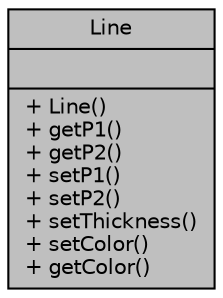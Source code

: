 digraph "Line"
{
  edge [fontname="Helvetica",fontsize="10",labelfontname="Helvetica",labelfontsize="10"];
  node [fontname="Helvetica",fontsize="10",shape=record];
  Node1 [label="{Line\n||+ Line()\l+ getP1()\l+ getP2()\l+ setP1()\l+ setP2()\l+ setThickness()\l+ setColor()\l+ getColor()\l}",height=0.2,width=0.4,color="black", fillcolor="grey75", style="filled", fontcolor="black"];
}
